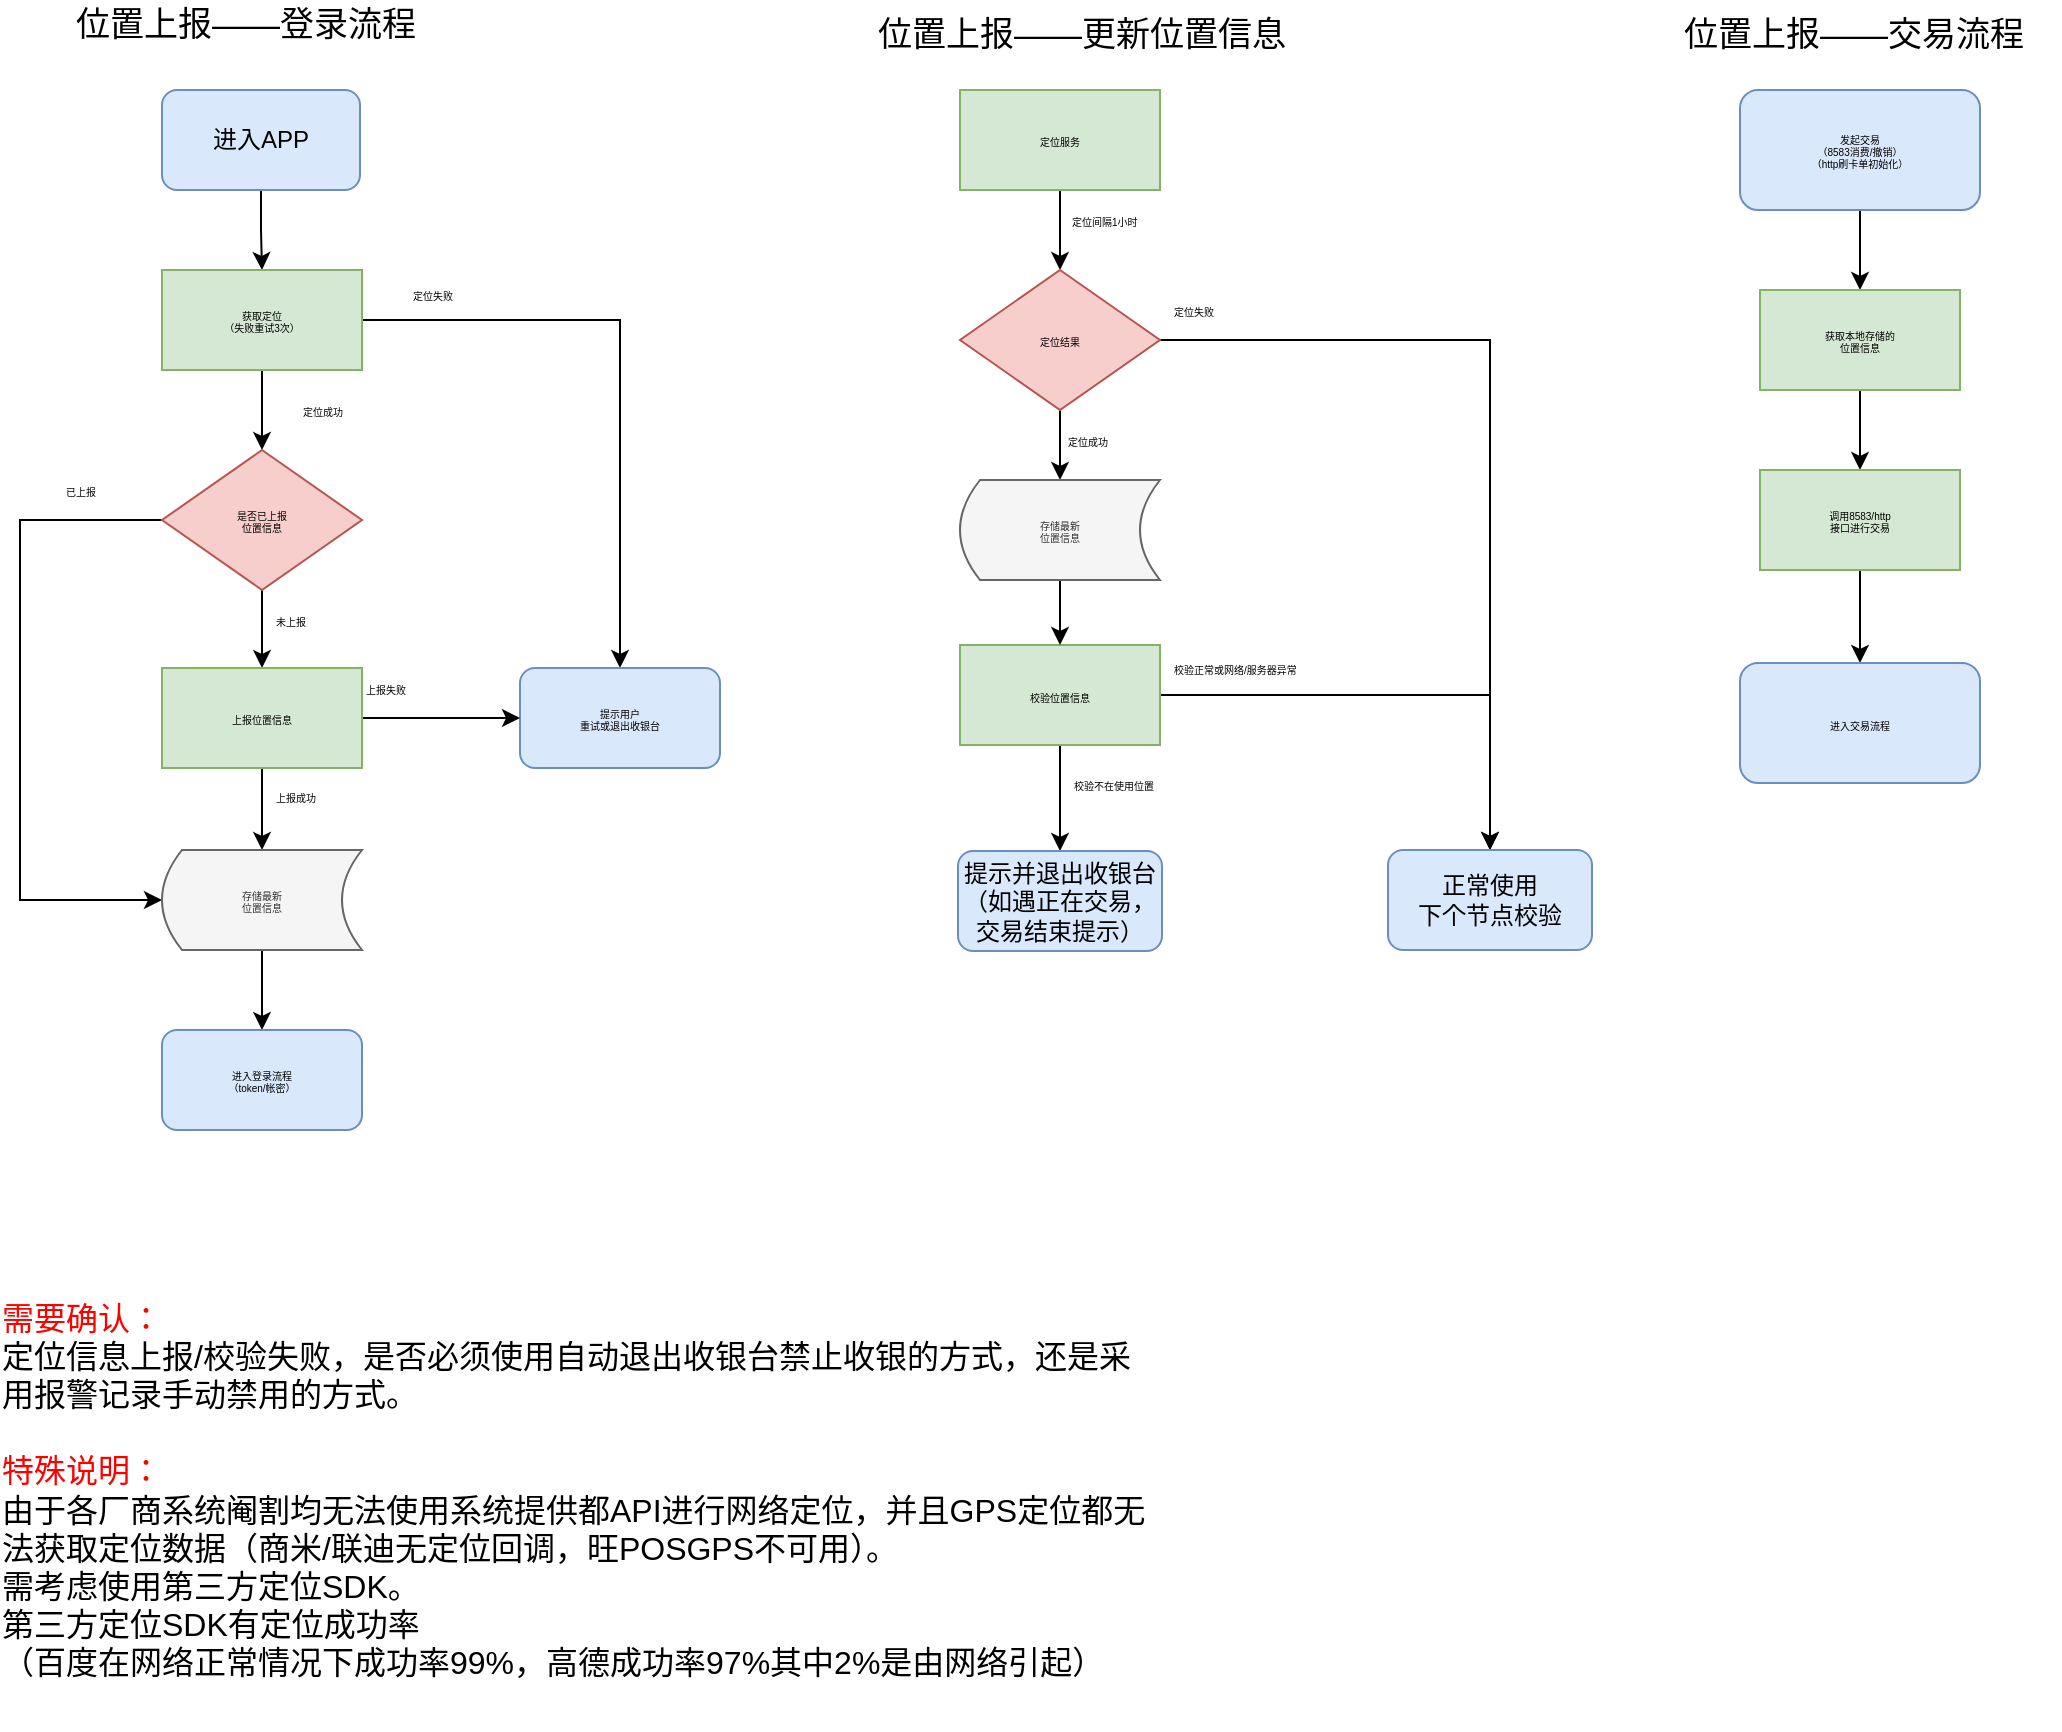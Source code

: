 <mxfile version="10.7.6" type="github"><diagram id="I9HxTbKh7m_7LbrUFmgd" name="第 1 页"><mxGraphModel dx="918" dy="616" grid="1" gridSize="10" guides="1" tooltips="1" connect="1" arrows="1" fold="1" page="1" pageScale="1" pageWidth="2000" pageHeight="2000" math="0" shadow="0"><root><mxCell id="0"/><mxCell id="1" parent="0"/><mxCell id="UO4vYq2aGn-ohKAnp14B-22" value="" style="edgeStyle=orthogonalEdgeStyle;rounded=0;orthogonalLoop=1;jettySize=auto;html=1;fontSize=5;" edge="1" parent="1" source="UO4vYq2aGn-ohKAnp14B-20" target="UO4vYq2aGn-ohKAnp14B-21"><mxGeometry relative="1" as="geometry"/></mxCell><mxCell id="UO4vYq2aGn-ohKAnp14B-20" value="进入APP" style="rounded=1;whiteSpace=wrap;html=1;fillColor=#dae8fc;strokeColor=#6c8ebf;" vertex="1" parent="1"><mxGeometry x="241" y="60" width="99" height="50" as="geometry"/></mxCell><mxCell id="UO4vYq2aGn-ohKAnp14B-40" value="" style="edgeStyle=orthogonalEdgeStyle;rounded=0;orthogonalLoop=1;jettySize=auto;html=1;fontSize=5;" edge="1" parent="1" source="UO4vYq2aGn-ohKAnp14B-21" target="UO4vYq2aGn-ohKAnp14B-39"><mxGeometry relative="1" as="geometry"/></mxCell><mxCell id="UO4vYq2aGn-ohKAnp14B-41" value="定位成功" style="text;html=1;resizable=0;points=[];align=center;verticalAlign=middle;labelBackgroundColor=#ffffff;fontSize=5;" vertex="1" connectable="0" parent="UO4vYq2aGn-ohKAnp14B-40"><mxGeometry x="-0.1" y="5" relative="1" as="geometry"><mxPoint x="25" y="2" as="offset"/></mxGeometry></mxCell><mxCell id="UO4vYq2aGn-ohKAnp14B-63" style="edgeStyle=orthogonalEdgeStyle;rounded=0;orthogonalLoop=1;jettySize=auto;html=1;entryX=0.5;entryY=0;entryDx=0;entryDy=0;fontSize=5;" edge="1" parent="1" source="UO4vYq2aGn-ohKAnp14B-21" target="UO4vYq2aGn-ohKAnp14B-45"><mxGeometry relative="1" as="geometry"/></mxCell><mxCell id="UO4vYq2aGn-ohKAnp14B-21" value="获取定位&lt;br&gt;（失败重试3次）&lt;br&gt;" style="rounded=0;whiteSpace=wrap;html=1;fontSize=5;fillColor=#d5e8d4;strokeColor=#82b366;" vertex="1" parent="1"><mxGeometry x="241" y="150" width="100" height="50" as="geometry"/></mxCell><mxCell id="UO4vYq2aGn-ohKAnp14B-49" value="" style="edgeStyle=orthogonalEdgeStyle;rounded=0;orthogonalLoop=1;jettySize=auto;html=1;fontSize=5;" edge="1" parent="1" source="UO4vYq2aGn-ohKAnp14B-39" target="UO4vYq2aGn-ohKAnp14B-48"><mxGeometry relative="1" as="geometry"/></mxCell><mxCell id="UO4vYq2aGn-ohKAnp14B-66" style="edgeStyle=orthogonalEdgeStyle;rounded=0;orthogonalLoop=1;jettySize=auto;html=1;entryX=0;entryY=0.5;entryDx=0;entryDy=0;fontSize=5;" edge="1" parent="1" source="UO4vYq2aGn-ohKAnp14B-39" target="UO4vYq2aGn-ohKAnp14B-53"><mxGeometry relative="1" as="geometry"><Array as="points"><mxPoint x="170" y="275"/><mxPoint x="170" y="465"/></Array></mxGeometry></mxCell><mxCell id="UO4vYq2aGn-ohKAnp14B-39" value="&lt;span&gt;是否已&lt;/span&gt;&lt;span&gt;上报&lt;br&gt;位置信息&lt;/span&gt;" style="rhombus;whiteSpace=wrap;html=1;fontSize=5;fillColor=#f8cecc;strokeColor=#b85450;" vertex="1" parent="1"><mxGeometry x="241" y="240" width="100" height="70" as="geometry"/></mxCell><mxCell id="UO4vYq2aGn-ohKAnp14B-44" value="定位失败" style="text;html=1;resizable=0;points=[];align=center;verticalAlign=middle;labelBackgroundColor=#ffffff;fontSize=5;" vertex="1" connectable="0" parent="1"><mxGeometry x="351" y="160" as="geometry"><mxPoint x="25" y="2" as="offset"/></mxGeometry></mxCell><mxCell id="UO4vYq2aGn-ohKAnp14B-45" value="提示用户&lt;br&gt;重试或退出收银台&lt;br&gt;" style="rounded=1;whiteSpace=wrap;html=1;fontSize=5;fillColor=#dae8fc;strokeColor=#6c8ebf;" vertex="1" parent="1"><mxGeometry x="420" y="349" width="100" height="50" as="geometry"/></mxCell><mxCell id="UO4vYq2aGn-ohKAnp14B-52" value="" style="edgeStyle=orthogonalEdgeStyle;rounded=0;orthogonalLoop=1;jettySize=auto;html=1;fontSize=5;entryX=0.5;entryY=0;entryDx=0;entryDy=0;" edge="1" parent="1" source="UO4vYq2aGn-ohKAnp14B-48" target="UO4vYq2aGn-ohKAnp14B-53"><mxGeometry relative="1" as="geometry"><mxPoint x="291" y="440" as="targetPoint"/></mxGeometry></mxCell><mxCell id="UO4vYq2aGn-ohKAnp14B-65" value="" style="edgeStyle=orthogonalEdgeStyle;rounded=0;orthogonalLoop=1;jettySize=auto;html=1;fontSize=5;entryX=0;entryY=0.5;entryDx=0;entryDy=0;" edge="1" parent="1" source="UO4vYq2aGn-ohKAnp14B-48" target="UO4vYq2aGn-ohKAnp14B-45"><mxGeometry relative="1" as="geometry"><mxPoint x="421" y="374" as="targetPoint"/></mxGeometry></mxCell><mxCell id="UO4vYq2aGn-ohKAnp14B-48" value="上报位置信息" style="rounded=0;whiteSpace=wrap;html=1;fontSize=5;fillColor=#d5e8d4;strokeColor=#82b366;" vertex="1" parent="1"><mxGeometry x="241" y="349" width="100" height="50" as="geometry"/></mxCell><mxCell id="UO4vYq2aGn-ohKAnp14B-50" value="未上报" style="text;html=1;resizable=0;points=[];autosize=1;align=left;verticalAlign=top;spacingTop=-4;fontSize=5;" vertex="1" parent="1"><mxGeometry x="296" y="320" width="50" height="10" as="geometry"/></mxCell><mxCell id="UO4vYq2aGn-ohKAnp14B-61" value="" style="edgeStyle=orthogonalEdgeStyle;rounded=0;orthogonalLoop=1;jettySize=auto;html=1;fontSize=5;" edge="1" parent="1" source="UO4vYq2aGn-ohKAnp14B-53" target="UO4vYq2aGn-ohKAnp14B-60"><mxGeometry relative="1" as="geometry"/></mxCell><mxCell id="UO4vYq2aGn-ohKAnp14B-53" value="存储最新&lt;br&gt;位置信息&lt;br&gt;" style="shape=dataStorage;whiteSpace=wrap;html=1;fontSize=5;fillColor=#f5f5f5;strokeColor=#666666;fontColor=#333333;" vertex="1" parent="1"><mxGeometry x="241" y="440" width="100" height="50" as="geometry"/></mxCell><mxCell id="UO4vYq2aGn-ohKAnp14B-54" value="上报成功" style="text;html=1;resizable=0;points=[];autosize=1;align=left;verticalAlign=top;spacingTop=-4;fontSize=5;" vertex="1" parent="1"><mxGeometry x="296" y="408" width="60" height="10" as="geometry"/></mxCell><mxCell id="UO4vYq2aGn-ohKAnp14B-57" value="上报失败" style="text;html=1;resizable=0;points=[];autosize=1;align=left;verticalAlign=top;spacingTop=-4;fontSize=5;" vertex="1" parent="1"><mxGeometry x="341" y="354" width="60" height="10" as="geometry"/></mxCell><mxCell id="UO4vYq2aGn-ohKAnp14B-60" value="进入登录流程&lt;br&gt;（token/帐密）&lt;br&gt;" style="rounded=1;whiteSpace=wrap;html=1;fontSize=5;fillColor=#dae8fc;strokeColor=#6c8ebf;" vertex="1" parent="1"><mxGeometry x="241" y="530" width="100" height="50" as="geometry"/></mxCell><mxCell id="UO4vYq2aGn-ohKAnp14B-67" value="已上报" style="text;html=1;resizable=0;points=[];autosize=1;align=left;verticalAlign=top;spacingTop=-4;fontSize=5;" vertex="1" parent="1"><mxGeometry x="191" y="255" width="50" height="10" as="geometry"/></mxCell><mxCell id="UO4vYq2aGn-ohKAnp14B-70" value="" style="edgeStyle=orthogonalEdgeStyle;rounded=0;orthogonalLoop=1;jettySize=auto;html=1;fontSize=5;" edge="1" parent="1" source="UO4vYq2aGn-ohKAnp14B-68" target="UO4vYq2aGn-ohKAnp14B-69"><mxGeometry relative="1" as="geometry"/></mxCell><mxCell id="UO4vYq2aGn-ohKAnp14B-68" value="定位服务&lt;br&gt;" style="rounded=0;whiteSpace=wrap;html=1;fontSize=5;fillColor=#d5e8d4;strokeColor=#82b366;" vertex="1" parent="1"><mxGeometry x="640" y="60" width="100" height="50" as="geometry"/></mxCell><mxCell id="UO4vYq2aGn-ohKAnp14B-87" style="edgeStyle=orthogonalEdgeStyle;rounded=0;orthogonalLoop=1;jettySize=auto;html=1;entryX=0.5;entryY=0;entryDx=0;entryDy=0;fontSize=5;" edge="1" parent="1" source="UO4vYq2aGn-ohKAnp14B-69" target="UO4vYq2aGn-ohKAnp14B-85"><mxGeometry relative="1" as="geometry"/></mxCell><mxCell id="UO4vYq2aGn-ohKAnp14B-92" value="" style="edgeStyle=orthogonalEdgeStyle;rounded=0;orthogonalLoop=1;jettySize=auto;html=1;fontSize=5;" edge="1" parent="1" source="UO4vYq2aGn-ohKAnp14B-69" target="UO4vYq2aGn-ohKAnp14B-91"><mxGeometry relative="1" as="geometry"/></mxCell><mxCell id="UO4vYq2aGn-ohKAnp14B-69" value="定位结果" style="rhombus;whiteSpace=wrap;html=1;fontSize=5;fillColor=#f8cecc;strokeColor=#b85450;" vertex="1" parent="1"><mxGeometry x="640" y="150" width="100" height="70" as="geometry"/></mxCell><mxCell id="UO4vYq2aGn-ohKAnp14B-71" value="&lt;span&gt;定位间隔1小时&lt;/span&gt;" style="text;html=1;resizable=0;points=[];autosize=1;align=left;verticalAlign=top;spacingTop=-4;fontSize=5;" vertex="1" parent="1"><mxGeometry x="694" y="120" width="90" height="10" as="geometry"/></mxCell><mxCell id="UO4vYq2aGn-ohKAnp14B-77" value="" style="edgeStyle=orthogonalEdgeStyle;rounded=0;orthogonalLoop=1;jettySize=auto;html=1;fontSize=5;entryX=0.5;entryY=0;entryDx=0;entryDy=0;" edge="1" parent="1" source="UO4vYq2aGn-ohKAnp14B-73" target="UO4vYq2aGn-ohKAnp14B-80"><mxGeometry relative="1" as="geometry"><mxPoint x="690" y="431.5" as="targetPoint"/></mxGeometry></mxCell><mxCell id="UO4vYq2aGn-ohKAnp14B-82" value="" style="edgeStyle=orthogonalEdgeStyle;rounded=0;orthogonalLoop=1;jettySize=auto;html=1;fontSize=5;entryX=0.5;entryY=0;entryDx=0;entryDy=0;" edge="1" parent="1" source="UO4vYq2aGn-ohKAnp14B-73" target="UO4vYq2aGn-ohKAnp14B-85"><mxGeometry relative="1" as="geometry"><mxPoint x="910" y="349" as="targetPoint"/></mxGeometry></mxCell><mxCell id="UO4vYq2aGn-ohKAnp14B-73" value="校验位置信息" style="rounded=0;whiteSpace=wrap;html=1;fontSize=5;fillColor=#d5e8d4;strokeColor=#82b366;" vertex="1" parent="1"><mxGeometry x="640" y="337.5" width="100" height="50" as="geometry"/></mxCell><mxCell id="UO4vYq2aGn-ohKAnp14B-75" value="定位成功" style="text;html=1;resizable=0;points=[];autosize=1;align=left;verticalAlign=top;spacingTop=-4;fontSize=5;" vertex="1" parent="1"><mxGeometry x="692" y="230" width="60" height="10" as="geometry"/></mxCell><mxCell id="UO4vYq2aGn-ohKAnp14B-78" value="校验不在使用位置" style="text;html=1;resizable=0;points=[];autosize=1;align=left;verticalAlign=top;spacingTop=-4;fontSize=5;" vertex="1" parent="1"><mxGeometry x="695" y="401.5" width="110" height="10" as="geometry"/></mxCell><mxCell id="UO4vYq2aGn-ohKAnp14B-80" value="&lt;span&gt;提示并退出收银台&lt;br&gt;（如遇正在交易，交易结束提示）&lt;br&gt;&lt;/span&gt;" style="rounded=1;whiteSpace=wrap;html=1;fillColor=#dae8fc;strokeColor=#6c8ebf;" vertex="1" parent="1"><mxGeometry x="639" y="440.5" width="102" height="50" as="geometry"/></mxCell><mxCell id="UO4vYq2aGn-ohKAnp14B-84" value="校验正常或网络/服务器异常" style="text;html=1;resizable=0;points=[];autosize=1;align=left;verticalAlign=top;spacingTop=-4;fontSize=5;" vertex="1" parent="1"><mxGeometry x="745" y="344" width="160" height="10" as="geometry"/></mxCell><mxCell id="UO4vYq2aGn-ohKAnp14B-85" value="&lt;span&gt;正常使用&lt;br&gt;下个节点校验&lt;br&gt;&lt;/span&gt;" style="rounded=1;whiteSpace=wrap;html=1;fillColor=#dae8fc;strokeColor=#6c8ebf;" vertex="1" parent="1"><mxGeometry x="854" y="440" width="102" height="50" as="geometry"/></mxCell><mxCell id="UO4vYq2aGn-ohKAnp14B-88" value="定位失败" style="text;html=1;resizable=0;points=[];autosize=1;align=left;verticalAlign=top;spacingTop=-4;fontSize=5;" vertex="1" parent="1"><mxGeometry x="745" y="165" width="60" height="10" as="geometry"/></mxCell><mxCell id="UO4vYq2aGn-ohKAnp14B-103" value="" style="edgeStyle=orthogonalEdgeStyle;rounded=0;orthogonalLoop=1;jettySize=auto;html=1;fontSize=5;" edge="1" parent="1" source="UO4vYq2aGn-ohKAnp14B-89" target="UO4vYq2aGn-ohKAnp14B-102"><mxGeometry relative="1" as="geometry"/></mxCell><mxCell id="UO4vYq2aGn-ohKAnp14B-89" value="发起交易&lt;br&gt;（8583消费/撤销）&lt;br&gt;（http刷卡单初始化）&lt;br&gt;" style="rounded=1;whiteSpace=wrap;html=1;fontSize=5;fillColor=#dae8fc;strokeColor=#6c8ebf;" vertex="1" parent="1"><mxGeometry x="1030" y="60" width="120" height="60" as="geometry"/></mxCell><mxCell id="UO4vYq2aGn-ohKAnp14B-97" style="edgeStyle=orthogonalEdgeStyle;rounded=0;orthogonalLoop=1;jettySize=auto;html=1;entryX=0.5;entryY=0;entryDx=0;entryDy=0;fontSize=5;" edge="1" parent="1" source="UO4vYq2aGn-ohKAnp14B-91" target="UO4vYq2aGn-ohKAnp14B-73"><mxGeometry relative="1" as="geometry"/></mxCell><mxCell id="UO4vYq2aGn-ohKAnp14B-91" value="存储最新&lt;br&gt;位置信息&lt;br&gt;" style="shape=dataStorage;whiteSpace=wrap;html=1;fontSize=5;fillColor=#f5f5f5;strokeColor=#666666;fontColor=#333333;" vertex="1" parent="1"><mxGeometry x="640" y="255" width="100" height="50" as="geometry"/></mxCell><mxCell id="UO4vYq2aGn-ohKAnp14B-105" value="" style="edgeStyle=orthogonalEdgeStyle;rounded=0;orthogonalLoop=1;jettySize=auto;html=1;fontSize=5;" edge="1" parent="1" source="UO4vYq2aGn-ohKAnp14B-102" target="UO4vYq2aGn-ohKAnp14B-104"><mxGeometry relative="1" as="geometry"/></mxCell><mxCell id="UO4vYq2aGn-ohKAnp14B-102" value="获取本地存储的&lt;br&gt;位置信息" style="rounded=0;whiteSpace=wrap;html=1;fontSize=5;fillColor=#d5e8d4;strokeColor=#82b366;" vertex="1" parent="1"><mxGeometry x="1040" y="160" width="100" height="50" as="geometry"/></mxCell><mxCell id="UO4vYq2aGn-ohKAnp14B-110" value="" style="edgeStyle=orthogonalEdgeStyle;rounded=0;orthogonalLoop=1;jettySize=auto;html=1;fontSize=5;" edge="1" parent="1" source="UO4vYq2aGn-ohKAnp14B-104" target="UO4vYq2aGn-ohKAnp14B-109"><mxGeometry relative="1" as="geometry"/></mxCell><mxCell id="UO4vYq2aGn-ohKAnp14B-104" value="调用8583/http&lt;br&gt;接口进行交易" style="rounded=0;whiteSpace=wrap;html=1;fontSize=5;fillColor=#d5e8d4;strokeColor=#82b366;" vertex="1" parent="1"><mxGeometry x="1040" y="250" width="100" height="50" as="geometry"/></mxCell><mxCell id="UO4vYq2aGn-ohKAnp14B-106" value="&lt;font style=&quot;font-size: 17px&quot;&gt;位置上报——登录流程&lt;/font&gt;" style="text;html=1;resizable=0;points=[];autosize=1;align=left;verticalAlign=top;spacingTop=-4;fontSize=5;" vertex="1" parent="1"><mxGeometry x="196" y="15" width="190" height="10" as="geometry"/></mxCell><mxCell id="UO4vYq2aGn-ohKAnp14B-107" value="&lt;font style=&quot;font-size: 17px&quot;&gt;位置上报——更新位置信息&lt;/font&gt;" style="text;html=1;resizable=0;points=[];autosize=1;align=left;verticalAlign=top;spacingTop=-4;fontSize=5;" vertex="1" parent="1"><mxGeometry x="597" y="20" width="220" height="10" as="geometry"/></mxCell><mxCell id="UO4vYq2aGn-ohKAnp14B-108" value="&lt;font style=&quot;font-size: 17px&quot;&gt;位置上报——交易流程&lt;/font&gt;" style="text;html=1;resizable=0;points=[];autosize=1;align=left;verticalAlign=top;spacingTop=-4;fontSize=5;" vertex="1" parent="1"><mxGeometry x="1000" y="20" width="190" height="10" as="geometry"/></mxCell><mxCell id="UO4vYq2aGn-ohKAnp14B-109" value="进入交易流程&lt;br&gt;" style="rounded=1;whiteSpace=wrap;html=1;fontSize=5;fillColor=#dae8fc;strokeColor=#6c8ebf;" vertex="1" parent="1"><mxGeometry x="1030" y="346.5" width="120" height="60" as="geometry"/></mxCell><mxCell id="UO4vYq2aGn-ohKAnp14B-113" value="&lt;div style=&quot;text-align: left ; font-size: 16px&quot;&gt;&lt;span style=&quot;font-size: 16px&quot;&gt;&lt;font color=&quot;#ff0000&quot;&gt;需要确认：&lt;/font&gt;&lt;/span&gt;&lt;/div&gt;&lt;div style=&quot;text-align: left ; font-size: 16px&quot;&gt;&lt;span style=&quot;font-size: 16px&quot;&gt;定位信息上报/校验失败，是否必须使用自动退出收银台禁止收银的方式，&lt;/span&gt;&lt;span&gt;还是采用报警记录手动禁用的方式。&lt;/span&gt;&lt;/div&gt;&lt;div style=&quot;text-align: left ; font-size: 16px&quot;&gt;&lt;span&gt;&lt;br&gt;&lt;/span&gt;&lt;/div&gt;&lt;div style=&quot;text-align: left ; font-size: 16px&quot;&gt;&lt;font color=&quot;#ff0000&quot;&gt;特殊说明：&lt;/font&gt;&lt;/div&gt;&lt;div style=&quot;text-align: left ; font-size: 16px&quot;&gt;由于各厂商系统阉割均无法使用系统提供都API进行网络定位，并且GPS定位都无法获取定位数据（商米/联迪无定位回调，旺POSGPS不可用）。&lt;/div&gt;&lt;div style=&quot;text-align: left ; font-size: 16px&quot;&gt;需考虑使用第三方定位SDK。&lt;/div&gt;&lt;div style=&quot;text-align: left ; font-size: 16px&quot;&gt;第三方定位SDK有定位成功率&lt;/div&gt;&lt;div style=&quot;text-align: left ; font-size: 16px&quot;&gt;（百度在网络正常情况下成功率99%，高德成功率97%其中2%是由网络引起）&lt;/div&gt;" style="text;html=1;strokeColor=none;fillColor=none;align=center;verticalAlign=middle;whiteSpace=wrap;rounded=0;fontSize=16;" vertex="1" parent="1"><mxGeometry x="160" y="640" width="580" height="240" as="geometry"/></mxCell></root></mxGraphModel></diagram></mxfile>